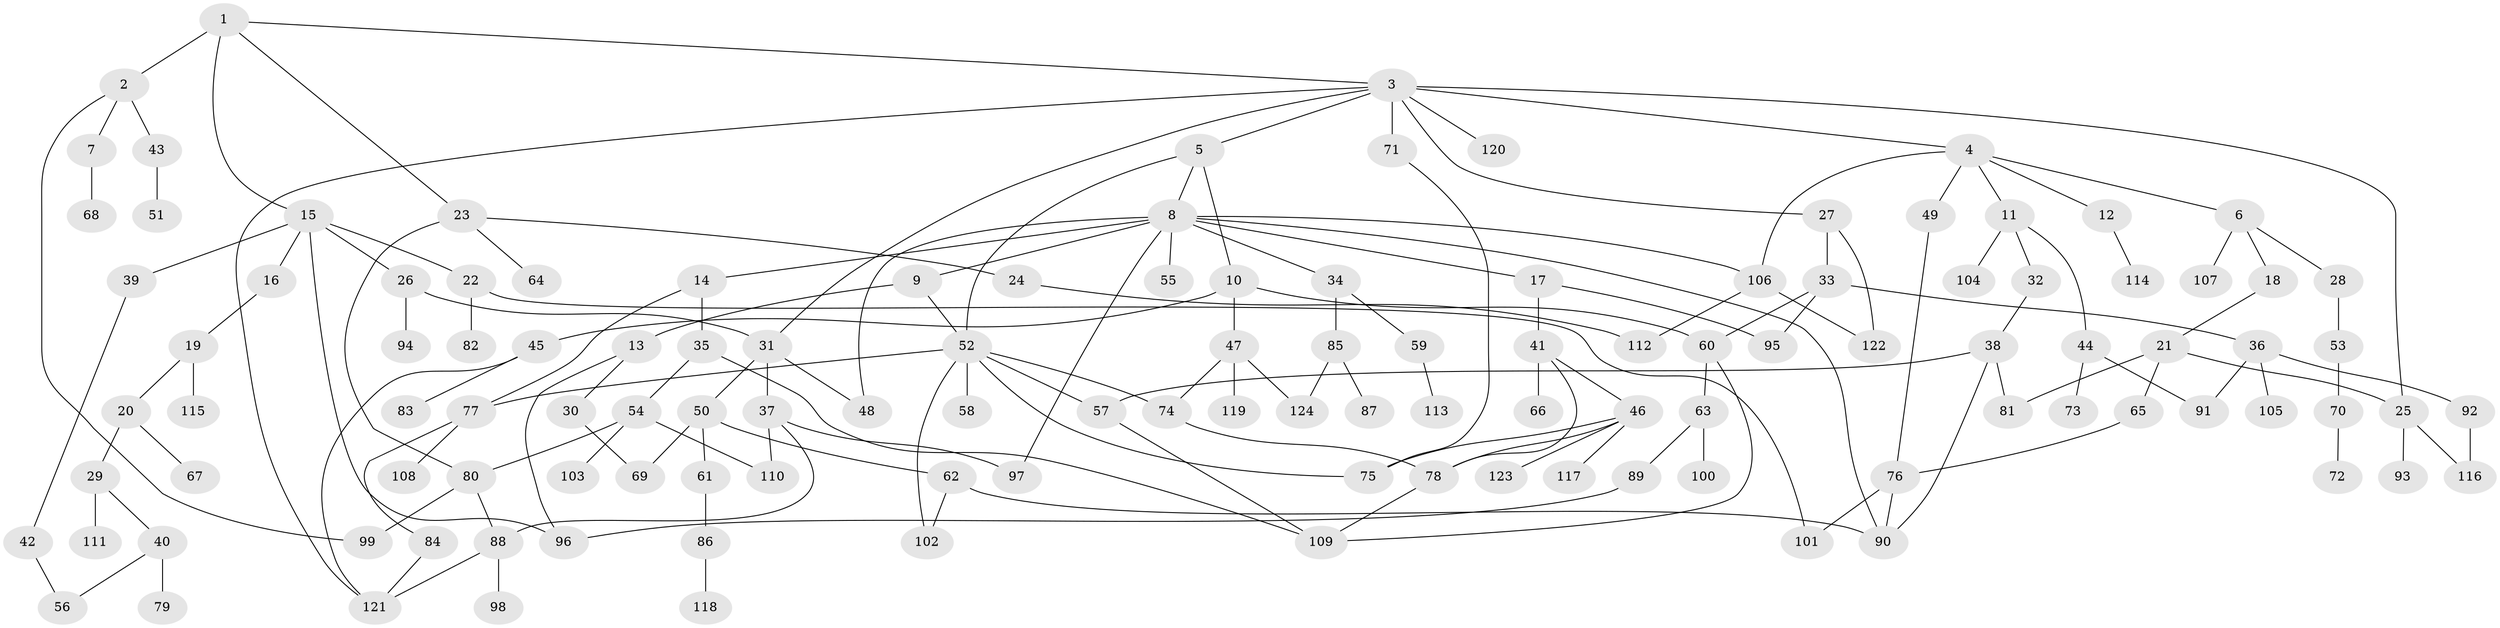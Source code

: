// Generated by graph-tools (version 1.1) at 2025/10/02/27/25 16:10:55]
// undirected, 124 vertices, 164 edges
graph export_dot {
graph [start="1"]
  node [color=gray90,style=filled];
  1;
  2;
  3;
  4;
  5;
  6;
  7;
  8;
  9;
  10;
  11;
  12;
  13;
  14;
  15;
  16;
  17;
  18;
  19;
  20;
  21;
  22;
  23;
  24;
  25;
  26;
  27;
  28;
  29;
  30;
  31;
  32;
  33;
  34;
  35;
  36;
  37;
  38;
  39;
  40;
  41;
  42;
  43;
  44;
  45;
  46;
  47;
  48;
  49;
  50;
  51;
  52;
  53;
  54;
  55;
  56;
  57;
  58;
  59;
  60;
  61;
  62;
  63;
  64;
  65;
  66;
  67;
  68;
  69;
  70;
  71;
  72;
  73;
  74;
  75;
  76;
  77;
  78;
  79;
  80;
  81;
  82;
  83;
  84;
  85;
  86;
  87;
  88;
  89;
  90;
  91;
  92;
  93;
  94;
  95;
  96;
  97;
  98;
  99;
  100;
  101;
  102;
  103;
  104;
  105;
  106;
  107;
  108;
  109;
  110;
  111;
  112;
  113;
  114;
  115;
  116;
  117;
  118;
  119;
  120;
  121;
  122;
  123;
  124;
  1 -- 2;
  1 -- 3;
  1 -- 15;
  1 -- 23;
  2 -- 7;
  2 -- 43;
  2 -- 99;
  3 -- 4;
  3 -- 5;
  3 -- 25;
  3 -- 27;
  3 -- 71;
  3 -- 120;
  3 -- 121;
  3 -- 31;
  4 -- 6;
  4 -- 11;
  4 -- 12;
  4 -- 49;
  4 -- 106;
  5 -- 8;
  5 -- 10;
  5 -- 52;
  6 -- 18;
  6 -- 28;
  6 -- 107;
  7 -- 68;
  8 -- 9;
  8 -- 14;
  8 -- 17;
  8 -- 34;
  8 -- 48;
  8 -- 55;
  8 -- 106;
  8 -- 97;
  8 -- 90;
  9 -- 13;
  9 -- 52;
  10 -- 45;
  10 -- 47;
  10 -- 60;
  11 -- 32;
  11 -- 44;
  11 -- 104;
  12 -- 114;
  13 -- 30;
  13 -- 96;
  14 -- 35;
  14 -- 77;
  15 -- 16;
  15 -- 22;
  15 -- 26;
  15 -- 39;
  15 -- 96;
  16 -- 19;
  17 -- 41;
  17 -- 95;
  18 -- 21;
  19 -- 20;
  19 -- 115;
  20 -- 29;
  20 -- 67;
  21 -- 65;
  21 -- 81;
  21 -- 25;
  22 -- 82;
  22 -- 101;
  23 -- 24;
  23 -- 64;
  23 -- 80;
  24 -- 112;
  25 -- 93;
  25 -- 116;
  26 -- 31;
  26 -- 94;
  27 -- 33;
  27 -- 122;
  28 -- 53;
  29 -- 40;
  29 -- 111;
  30 -- 69;
  31 -- 37;
  31 -- 50;
  31 -- 48;
  32 -- 38;
  33 -- 36;
  33 -- 60;
  33 -- 95;
  34 -- 59;
  34 -- 85;
  35 -- 54;
  35 -- 109;
  36 -- 91;
  36 -- 92;
  36 -- 105;
  37 -- 97;
  37 -- 110;
  37 -- 88;
  38 -- 57;
  38 -- 81;
  38 -- 90;
  39 -- 42;
  40 -- 56;
  40 -- 79;
  41 -- 46;
  41 -- 66;
  41 -- 78;
  42 -- 56;
  43 -- 51;
  44 -- 73;
  44 -- 91;
  45 -- 83;
  45 -- 121;
  46 -- 78;
  46 -- 117;
  46 -- 123;
  46 -- 75;
  47 -- 119;
  47 -- 124;
  47 -- 74;
  49 -- 76;
  50 -- 61;
  50 -- 62;
  50 -- 69;
  52 -- 58;
  52 -- 74;
  52 -- 75;
  52 -- 77;
  52 -- 102;
  52 -- 57;
  53 -- 70;
  54 -- 80;
  54 -- 103;
  54 -- 110;
  57 -- 109;
  59 -- 113;
  60 -- 63;
  60 -- 109;
  61 -- 86;
  62 -- 102;
  62 -- 90;
  63 -- 89;
  63 -- 100;
  65 -- 76;
  70 -- 72;
  71 -- 75;
  74 -- 78;
  76 -- 90;
  76 -- 101;
  77 -- 84;
  77 -- 108;
  78 -- 109;
  80 -- 88;
  80 -- 99;
  84 -- 121;
  85 -- 87;
  85 -- 124;
  86 -- 118;
  88 -- 98;
  88 -- 121;
  89 -- 96;
  92 -- 116;
  106 -- 112;
  106 -- 122;
}
